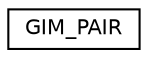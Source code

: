 digraph "Graphical Class Hierarchy"
{
  edge [fontname="Helvetica",fontsize="10",labelfontname="Helvetica",labelfontsize="10"];
  node [fontname="Helvetica",fontsize="10",shape=record];
  rankdir="LR";
  Node1 [label="GIM_PAIR",height=0.2,width=0.4,color="black", fillcolor="white", style="filled",URL="$struct_g_i_m___p_a_i_r.html",tooltip="Overlapping pair. "];
}

